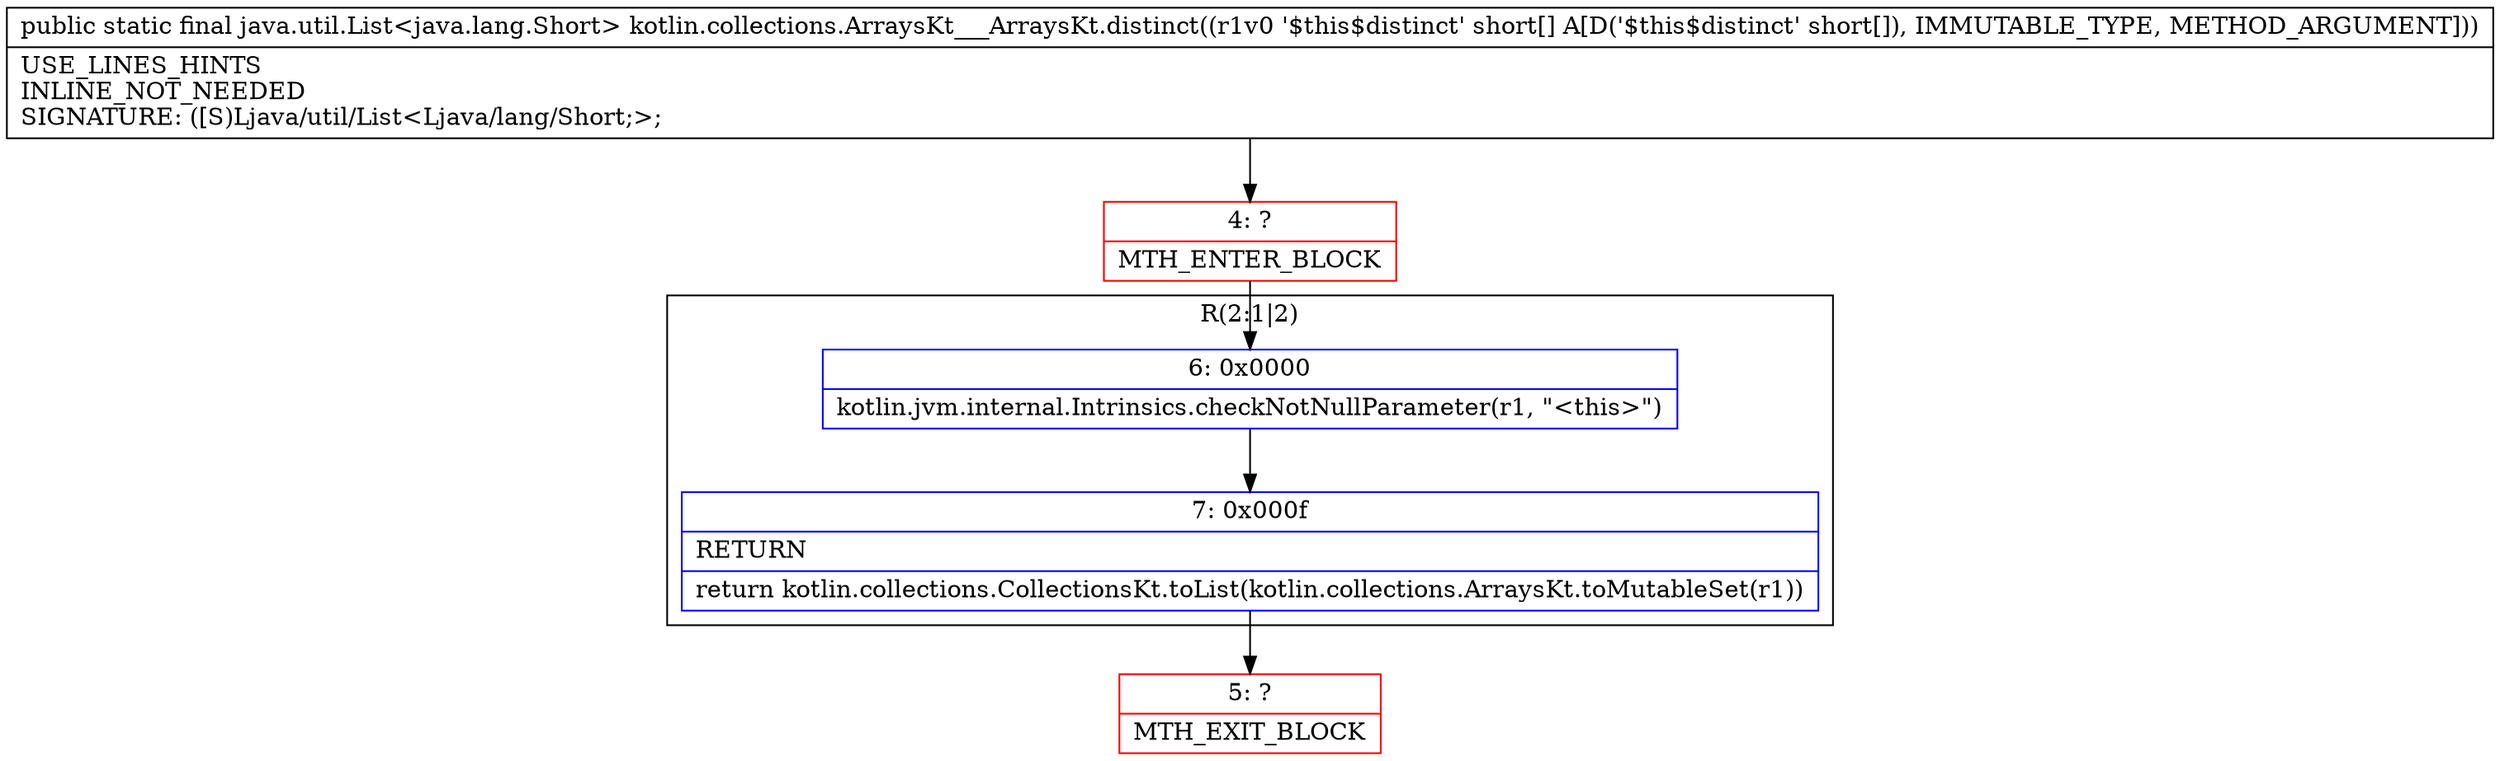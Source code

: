 digraph "CFG forkotlin.collections.ArraysKt___ArraysKt.distinct([S)Ljava\/util\/List;" {
subgraph cluster_Region_377397863 {
label = "R(2:1|2)";
node [shape=record,color=blue];
Node_6 [shape=record,label="{6\:\ 0x0000|kotlin.jvm.internal.Intrinsics.checkNotNullParameter(r1, \"\<this\>\")\l}"];
Node_7 [shape=record,label="{7\:\ 0x000f|RETURN\l|return kotlin.collections.CollectionsKt.toList(kotlin.collections.ArraysKt.toMutableSet(r1))\l}"];
}
Node_4 [shape=record,color=red,label="{4\:\ ?|MTH_ENTER_BLOCK\l}"];
Node_5 [shape=record,color=red,label="{5\:\ ?|MTH_EXIT_BLOCK\l}"];
MethodNode[shape=record,label="{public static final java.util.List\<java.lang.Short\> kotlin.collections.ArraysKt___ArraysKt.distinct((r1v0 '$this$distinct' short[] A[D('$this$distinct' short[]), IMMUTABLE_TYPE, METHOD_ARGUMENT]))  | USE_LINES_HINTS\lINLINE_NOT_NEEDED\lSIGNATURE: ([S)Ljava\/util\/List\<Ljava\/lang\/Short;\>;\l}"];
MethodNode -> Node_4;Node_6 -> Node_7;
Node_7 -> Node_5;
Node_4 -> Node_6;
}

